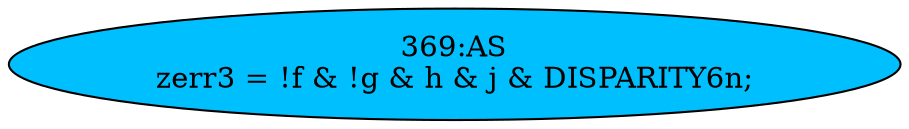 strict digraph "" {
	node [label="\N"];
	"369:AS"	 [ast="<pyverilog.vparser.ast.Assign object at 0x7f14ceeea1d0>",
		def_var="['zerr3']",
		fillcolor=deepskyblue,
		label="369:AS
zerr3 = !f & !g & h & j & DISPARITY6n;",
		statements="[]",
		style=filled,
		typ=Assign,
		use_var="['f', 'g', 'h', 'j', 'DISPARITY6n']"];
}
